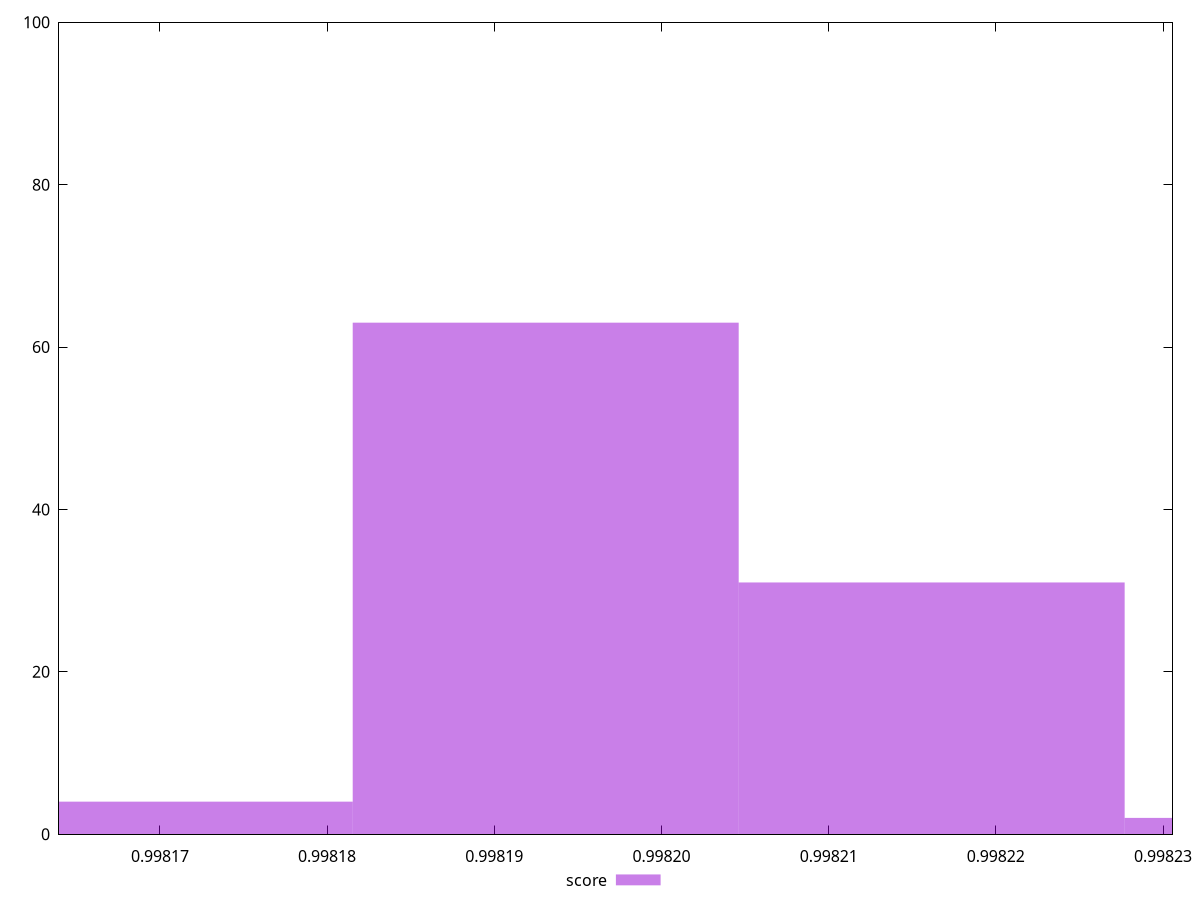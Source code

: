 reset

$score <<EOF
0.9981930749710327 63
0.9982161615190118 31
0.9981699884230537 4
0.9982392480669909 2
EOF

set key outside below
set boxwidth 0.00002308654797906961
set xrange [0.9981639631185795:0.9982305664949152]
set yrange [0:100]
set style fill transparent solid 0.5 noborder
set terminal svg size 640, 490 enhanced background rgb 'white'
set output "report_00007_2020-12-11T15:55:29.892Z/first-cpu-idle/samples/pages+cached+noexternal+nocss/score/histogram.svg"

plot $score title "score" with boxes

reset

